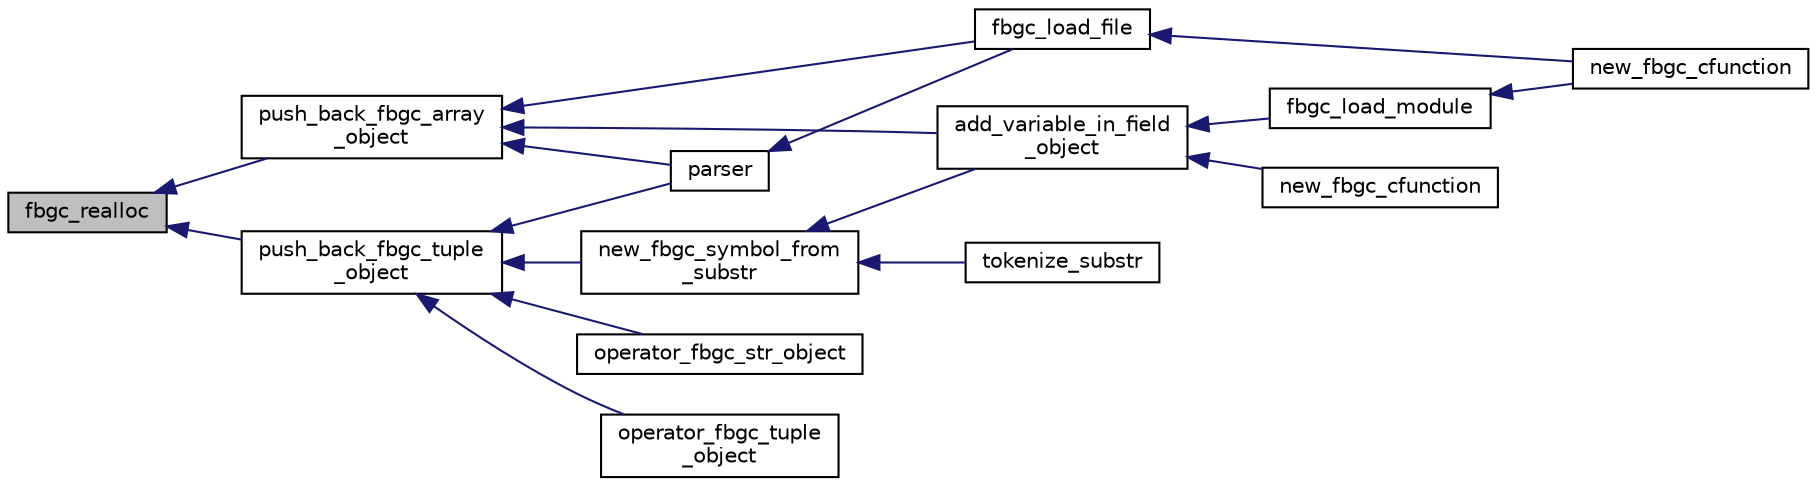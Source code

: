 digraph "fbgc_realloc"
{
  edge [fontname="Helvetica",fontsize="10",labelfontname="Helvetica",labelfontsize="10"];
  node [fontname="Helvetica",fontsize="10",shape=record];
  rankdir="LR";
  Node109 [label="fbgc_realloc",height=0.2,width=0.4,color="black", fillcolor="grey75", style="filled", fontcolor="black"];
  Node109 -> Node110 [dir="back",color="midnightblue",fontsize="10",style="solid",fontname="Helvetica"];
  Node110 [label="push_back_fbgc_array\l_object",height=0.2,width=0.4,color="black", fillcolor="white", style="filled",URL="$array__object_8h.html#a0e7b4247d3ae7bc64634a4ef1848167b"];
  Node110 -> Node111 [dir="back",color="midnightblue",fontsize="10",style="solid",fontname="Helvetica"];
  Node111 [label="fbgc_load_file",height=0.2,width=0.4,color="black", fillcolor="white", style="filled",URL="$fbgc_8h.html#a2aeeff0403205e54bd0dd187e4337b4a"];
  Node111 -> Node112 [dir="back",color="midnightblue",fontsize="10",style="solid",fontname="Helvetica"];
  Node112 [label="new_fbgc_cfunction",height=0.2,width=0.4,color="black", fillcolor="white", style="filled",URL="$fbgc__stl_8c.html#a23883ffe16d0cfdc1f70f3c31b650d2c"];
  Node110 -> Node113 [dir="back",color="midnightblue",fontsize="10",style="solid",fontname="Helvetica"];
  Node113 [label="add_variable_in_field\l_object",height=0.2,width=0.4,color="black", fillcolor="white", style="filled",URL="$field__object_8h.html#a3b4ac96927adceb7d098f4616c9a1974"];
  Node113 -> Node114 [dir="back",color="midnightblue",fontsize="10",style="solid",fontname="Helvetica"];
  Node114 [label="new_fbgc_cfunction",height=0.2,width=0.4,color="black", fillcolor="white", style="filled",URL="$fbgc__math_8c.html#a9eb1700a5bd425c10311d25a941c3f38"];
  Node113 -> Node115 [dir="back",color="midnightblue",fontsize="10",style="solid",fontname="Helvetica"];
  Node115 [label="fbgc_load_module",height=0.2,width=0.4,color="black", fillcolor="white", style="filled",URL="$fbgc_8h.html#a028d4bd3c990b0410fe7e03543a8ed60"];
  Node115 -> Node112 [dir="back",color="midnightblue",fontsize="10",style="solid",fontname="Helvetica"];
  Node110 -> Node116 [dir="back",color="midnightblue",fontsize="10",style="solid",fontname="Helvetica"];
  Node116 [label="parser",height=0.2,width=0.4,color="black", fillcolor="white", style="filled",URL="$parser_8h.html#a9128876c7bafe4207a35d10f2c7f12a8"];
  Node116 -> Node111 [dir="back",color="midnightblue",fontsize="10",style="solid",fontname="Helvetica"];
  Node109 -> Node117 [dir="back",color="midnightblue",fontsize="10",style="solid",fontname="Helvetica"];
  Node117 [label="push_back_fbgc_tuple\l_object",height=0.2,width=0.4,color="black", fillcolor="white", style="filled",URL="$tuple__object_8h.html#a0b406898ce0f388a06bbf0cdd3b5b8d5"];
  Node117 -> Node116 [dir="back",color="midnightblue",fontsize="10",style="solid",fontname="Helvetica"];
  Node117 -> Node118 [dir="back",color="midnightblue",fontsize="10",style="solid",fontname="Helvetica"];
  Node118 [label="operator_fbgc_str_object",height=0.2,width=0.4,color="black", fillcolor="white", style="filled",URL="$str__object_8h.html#aa52ba68bd74a0ee1167ab4483fec93a3"];
  Node117 -> Node119 [dir="back",color="midnightblue",fontsize="10",style="solid",fontname="Helvetica"];
  Node119 [label="new_fbgc_symbol_from\l_substr",height=0.2,width=0.4,color="black", fillcolor="white", style="filled",URL="$symbol__table_8h.html#a9c5a8de8e4db7133bc2f6718ebcb978c"];
  Node119 -> Node113 [dir="back",color="midnightblue",fontsize="10",style="solid",fontname="Helvetica"];
  Node119 -> Node120 [dir="back",color="midnightblue",fontsize="10",style="solid",fontname="Helvetica"];
  Node120 [label="tokenize_substr",height=0.2,width=0.4,color="black", fillcolor="white", style="filled",URL="$relexer_8h.html#a173504636bdf2201eace271622e131f8"];
  Node117 -> Node121 [dir="back",color="midnightblue",fontsize="10",style="solid",fontname="Helvetica"];
  Node121 [label="operator_fbgc_tuple\l_object",height=0.2,width=0.4,color="black", fillcolor="white", style="filled",URL="$tuple__object_8h.html#a2109ecc7ada3494d38d605cabaaa3424"];
}
